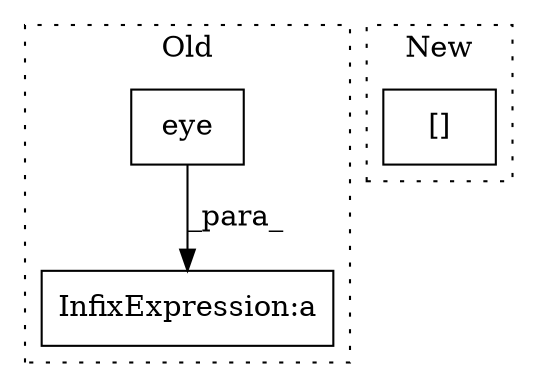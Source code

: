 digraph G {
subgraph cluster0 {
1 [label="eye" a="32" s="985,990" l="4,1" shape="box"];
3 [label="InfixExpression:a" a="27" s="976" l="3" shape="box"];
label = "Old";
style="dotted";
}
subgraph cluster1 {
2 [label="[]" a="2" s="1172,1210" l="23,2" shape="box"];
label = "New";
style="dotted";
}
1 -> 3 [label="_para_"];
}